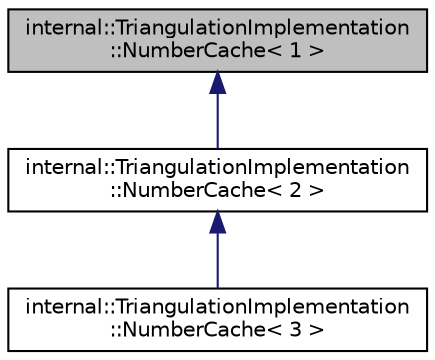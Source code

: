 digraph "internal::TriangulationImplementation::NumberCache&lt; 1 &gt;"
{
 // LATEX_PDF_SIZE
  edge [fontname="Helvetica",fontsize="10",labelfontname="Helvetica",labelfontsize="10"];
  node [fontname="Helvetica",fontsize="10",shape=record];
  Node1 [label="internal::TriangulationImplementation\l::NumberCache\< 1 \>",height=0.2,width=0.4,color="black", fillcolor="grey75", style="filled", fontcolor="black",tooltip=" "];
  Node1 -> Node2 [dir="back",color="midnightblue",fontsize="10",style="solid",fontname="Helvetica"];
  Node2 [label="internal::TriangulationImplementation\l::NumberCache\< 2 \>",height=0.2,width=0.4,color="black", fillcolor="white", style="filled",URL="$structinternal_1_1TriangulationImplementation_1_1NumberCache_3_012_01_4.html",tooltip=" "];
  Node2 -> Node3 [dir="back",color="midnightblue",fontsize="10",style="solid",fontname="Helvetica"];
  Node3 [label="internal::TriangulationImplementation\l::NumberCache\< 3 \>",height=0.2,width=0.4,color="black", fillcolor="white", style="filled",URL="$structinternal_1_1TriangulationImplementation_1_1NumberCache_3_013_01_4.html",tooltip=" "];
}
